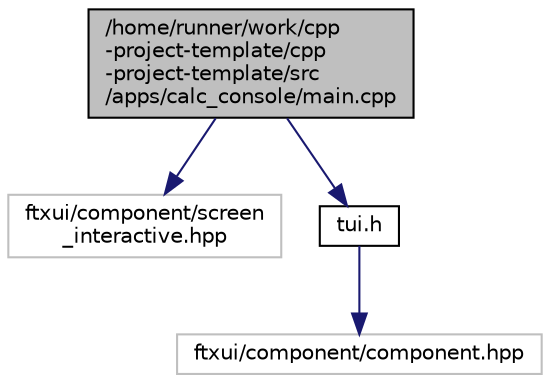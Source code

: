 digraph "/home/runner/work/cpp-project-template/cpp-project-template/src/apps/calc_console/main.cpp"
{
 // LATEX_PDF_SIZE
  edge [fontname="Helvetica",fontsize="10",labelfontname="Helvetica",labelfontsize="10"];
  node [fontname="Helvetica",fontsize="10",shape=record];
  Node1 [label="/home/runner/work/cpp\l-project-template/cpp\l-project-template/src\l/apps/calc_console/main.cpp",height=0.2,width=0.4,color="black", fillcolor="grey75", style="filled", fontcolor="black",tooltip=" "];
  Node1 -> Node2 [color="midnightblue",fontsize="10",style="solid",fontname="Helvetica"];
  Node2 [label="ftxui/component/screen\l_interactive.hpp",height=0.2,width=0.4,color="grey75", fillcolor="white", style="filled",tooltip=" "];
  Node1 -> Node3 [color="midnightblue",fontsize="10",style="solid",fontname="Helvetica"];
  Node3 [label="tui.h",height=0.2,width=0.4,color="black", fillcolor="white", style="filled",URL="$tui_8h.html",tooltip=" "];
  Node3 -> Node4 [color="midnightblue",fontsize="10",style="solid",fontname="Helvetica"];
  Node4 [label="ftxui/component/component.hpp",height=0.2,width=0.4,color="grey75", fillcolor="white", style="filled",tooltip=" "];
}
